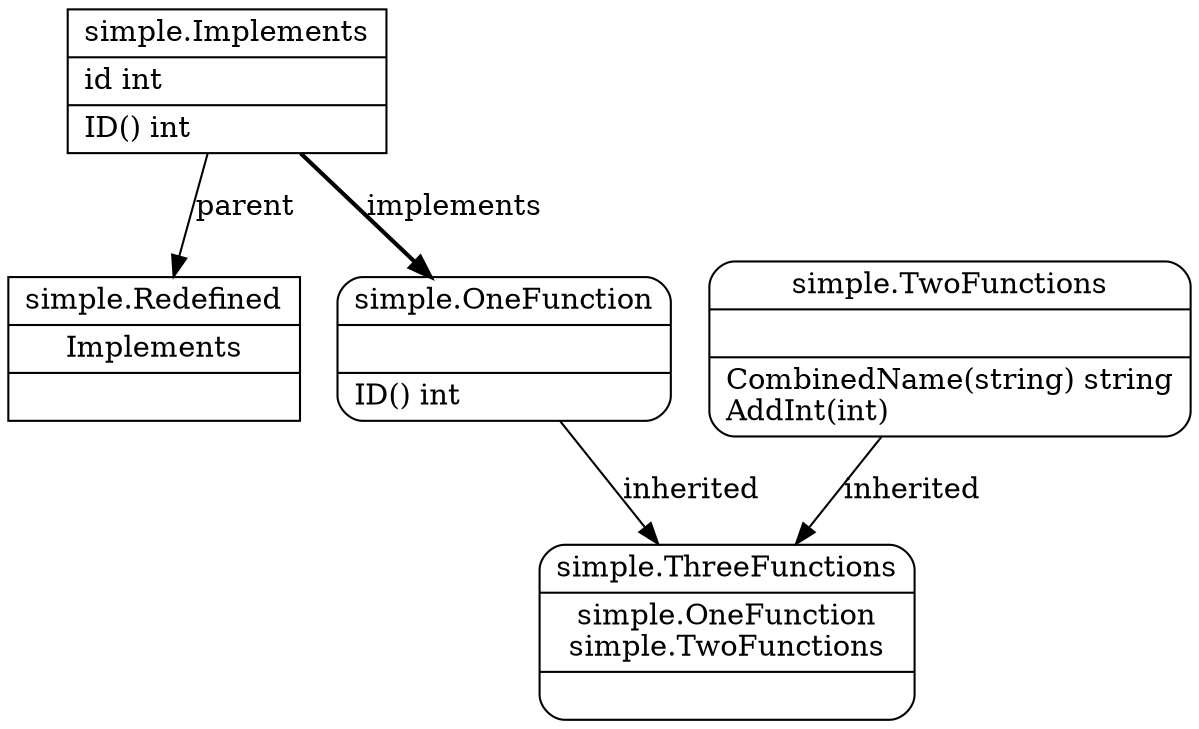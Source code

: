 digraph simple_redefined {
	simple_SEL_Implements->simple_SEL_Redefined[ label=parent, style=solid ];
	simple_SEL_Implements->simple_SEL_OneFunction[ label=implements, style=bold ];
	simple_SEL_OneFunction->simple_SEL_ThreeFunctions[ label=inherited, style=solid ];
	simple_SEL_TwoFunctions->simple_SEL_ThreeFunctions[ label=inherited, style=solid ];
	simple_SEL_Implements [ label="{simple.Implements|id int\l|ID() int\l}", shape=record ];
	simple_SEL_OneFunction [ label="{simple.OneFunction||ID() int\l}", shape=Mrecord ];
	simple_SEL_Redefined [ label="{simple.Redefined|Implements|}", shape=record ];
	simple_SEL_ThreeFunctions [ label="{simple.ThreeFunctions|simple.OneFunction\nsimple.TwoFunctions\n|}", shape=Mrecord ];
	simple_SEL_TwoFunctions [ label="{simple.TwoFunctions||CombinedName(string) string\lAddInt(int) \l}", shape=Mrecord ];

}


